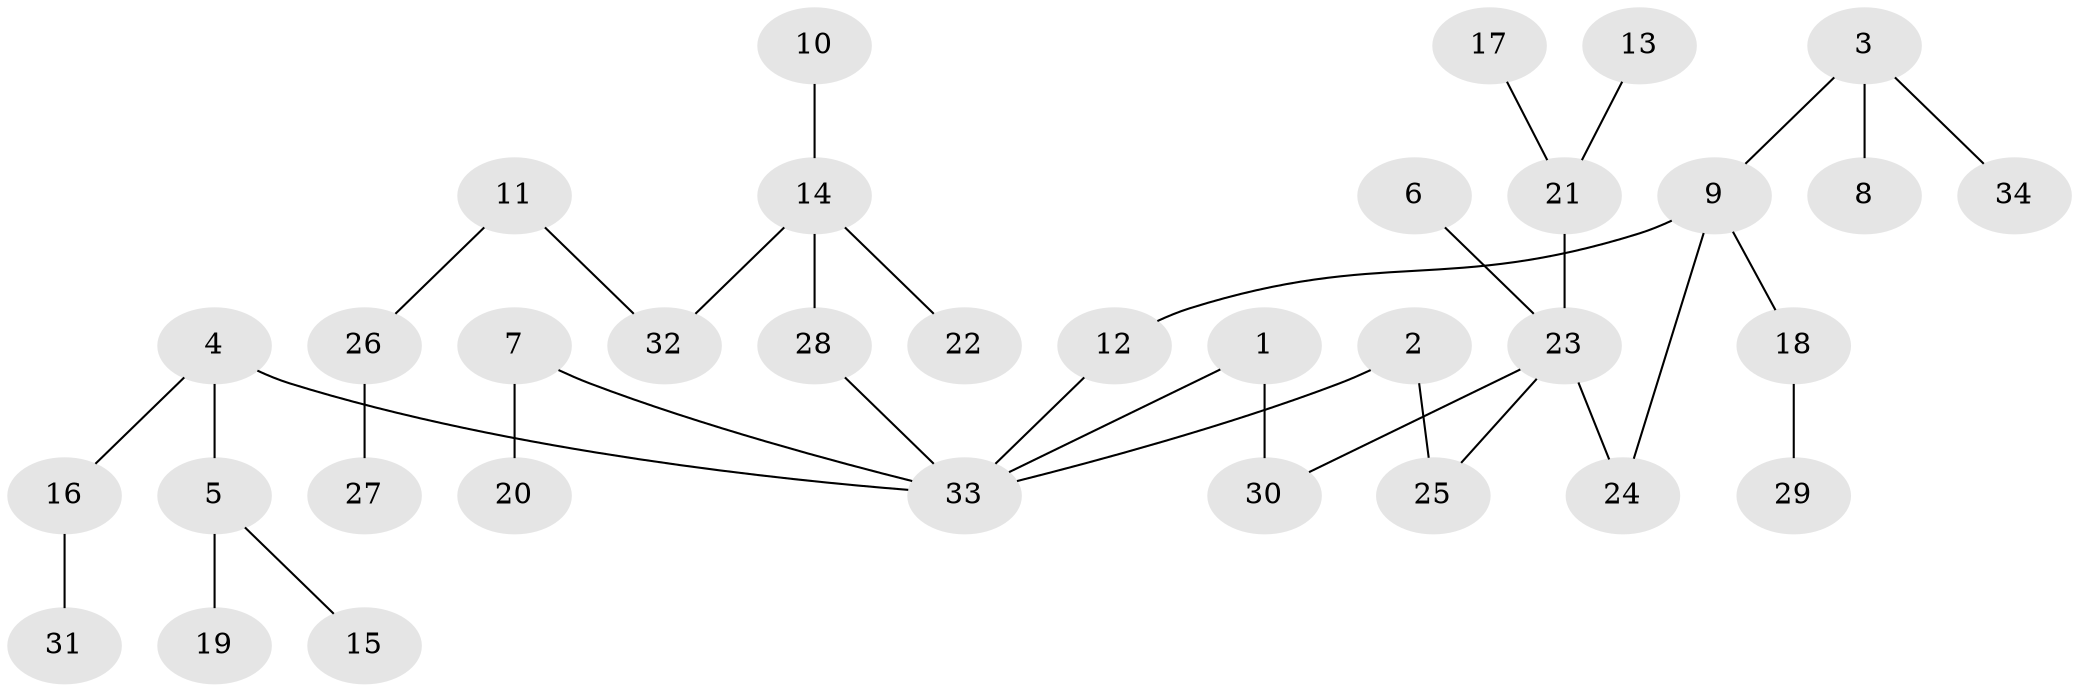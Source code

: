 // original degree distribution, {2: 0.31343283582089554, 8: 0.014925373134328358, 4: 0.04477611940298507, 7: 0.014925373134328358, 5: 0.04477611940298507, 3: 0.1044776119402985, 1: 0.4626865671641791}
// Generated by graph-tools (version 1.1) at 2025/01/03/09/25 03:01:07]
// undirected, 34 vertices, 35 edges
graph export_dot {
graph [start="1"]
  node [color=gray90,style=filled];
  1;
  2;
  3;
  4;
  5;
  6;
  7;
  8;
  9;
  10;
  11;
  12;
  13;
  14;
  15;
  16;
  17;
  18;
  19;
  20;
  21;
  22;
  23;
  24;
  25;
  26;
  27;
  28;
  29;
  30;
  31;
  32;
  33;
  34;
  1 -- 30 [weight=1.0];
  1 -- 33 [weight=1.0];
  2 -- 25 [weight=1.0];
  2 -- 33 [weight=1.0];
  3 -- 8 [weight=1.0];
  3 -- 9 [weight=1.0];
  3 -- 34 [weight=1.0];
  4 -- 5 [weight=1.0];
  4 -- 16 [weight=1.0];
  4 -- 33 [weight=1.0];
  5 -- 15 [weight=1.0];
  5 -- 19 [weight=1.0];
  6 -- 23 [weight=1.0];
  7 -- 20 [weight=1.0];
  7 -- 33 [weight=1.0];
  9 -- 12 [weight=1.0];
  9 -- 18 [weight=1.0];
  9 -- 24 [weight=1.0];
  10 -- 14 [weight=1.0];
  11 -- 26 [weight=1.0];
  11 -- 32 [weight=1.0];
  12 -- 33 [weight=1.0];
  13 -- 21 [weight=1.0];
  14 -- 22 [weight=1.0];
  14 -- 28 [weight=1.0];
  14 -- 32 [weight=1.0];
  16 -- 31 [weight=1.0];
  17 -- 21 [weight=1.0];
  18 -- 29 [weight=1.0];
  21 -- 23 [weight=1.0];
  23 -- 24 [weight=1.0];
  23 -- 25 [weight=1.0];
  23 -- 30 [weight=1.0];
  26 -- 27 [weight=1.0];
  28 -- 33 [weight=1.0];
}
